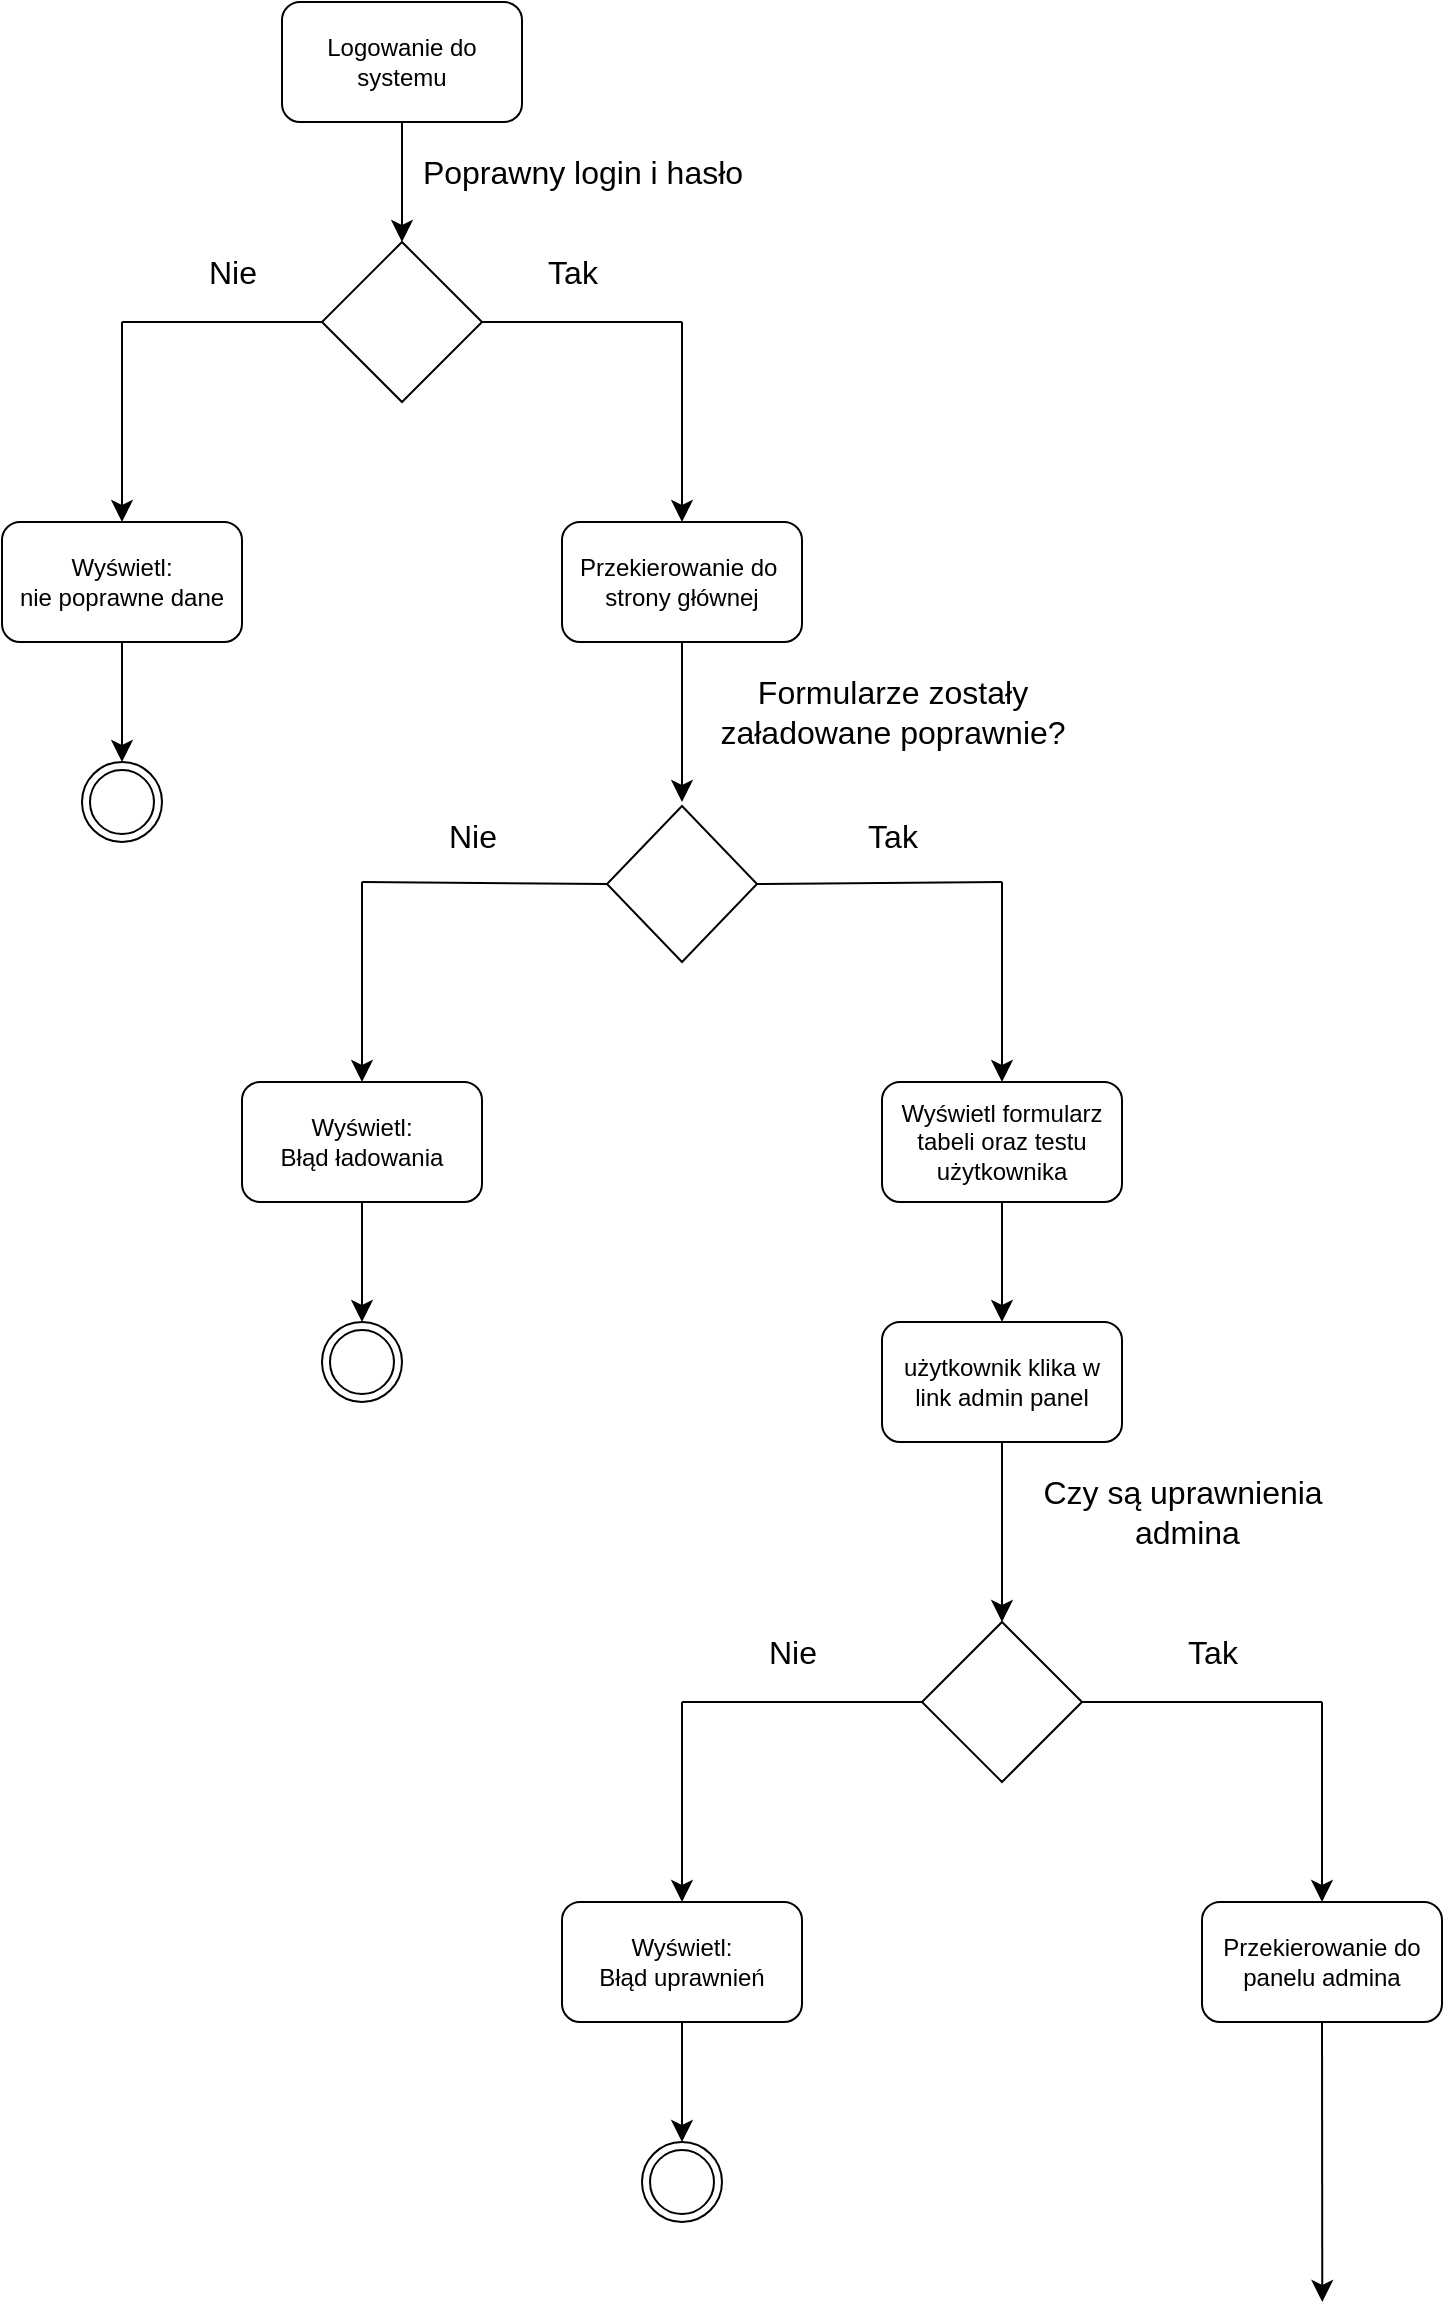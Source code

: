 <mxfile version="24.8.0">
  <diagram name="Strona-1" id="DCmV9VpIvqvDPdrRvZnc">
    <mxGraphModel dx="2228" dy="1300" grid="1" gridSize="10" guides="1" tooltips="1" connect="1" arrows="1" fold="1" page="1" pageScale="1" pageWidth="1169" pageHeight="1654" math="0" shadow="0">
      <root>
        <mxCell id="0" />
        <mxCell id="1" parent="0" />
        <mxCell id="mbberH21_pREZGGYshuY-7" style="edgeStyle=none;curved=1;rounded=0;orthogonalLoop=1;jettySize=auto;html=1;exitX=0.5;exitY=1;exitDx=0;exitDy=0;entryX=0.5;entryY=0;entryDx=0;entryDy=0;fontSize=12;startSize=8;endSize=8;" edge="1" parent="1" source="AOqb2BBZftlFT8lkI9-J-2" target="mbberH21_pREZGGYshuY-1">
          <mxGeometry relative="1" as="geometry" />
        </mxCell>
        <mxCell id="AOqb2BBZftlFT8lkI9-J-2" value="&lt;div style=&quot;&quot;&gt;Logowanie do systemu&lt;/div&gt;" style="rounded=1;whiteSpace=wrap;html=1;align=center;glass=0;shadow=0;" parent="1" vertex="1">
          <mxGeometry x="320" y="380" width="120" height="60" as="geometry" />
        </mxCell>
        <mxCell id="mbberH21_pREZGGYshuY-8" style="edgeStyle=none;curved=1;rounded=0;orthogonalLoop=1;jettySize=auto;html=1;exitX=1;exitY=0.5;exitDx=0;exitDy=0;fontSize=12;startSize=8;endSize=8;endArrow=none;endFill=0;" edge="1" parent="1" source="mbberH21_pREZGGYshuY-1">
          <mxGeometry relative="1" as="geometry">
            <mxPoint x="520" y="540" as="targetPoint" />
            <mxPoint x="430" y="539.5" as="sourcePoint" />
          </mxGeometry>
        </mxCell>
        <mxCell id="mbberH21_pREZGGYshuY-1" value="" style="rhombus;whiteSpace=wrap;html=1;" vertex="1" parent="1">
          <mxGeometry x="340" y="500" width="80" height="80" as="geometry" />
        </mxCell>
        <mxCell id="mbberH21_pREZGGYshuY-10" style="edgeStyle=none;curved=1;rounded=0;orthogonalLoop=1;jettySize=auto;html=1;fontSize=12;startSize=8;endSize=8;" edge="1" parent="1">
          <mxGeometry relative="1" as="geometry">
            <mxPoint x="520" y="640" as="targetPoint" />
            <mxPoint x="520" y="540" as="sourcePoint" />
          </mxGeometry>
        </mxCell>
        <mxCell id="mbberH21_pREZGGYshuY-11" style="edgeStyle=none;curved=1;rounded=0;orthogonalLoop=1;jettySize=auto;html=1;exitX=0;exitY=0.5;exitDx=0;exitDy=0;fontSize=12;startSize=8;endSize=8;endArrow=none;endFill=0;" edge="1" parent="1" source="mbberH21_pREZGGYshuY-1">
          <mxGeometry relative="1" as="geometry">
            <mxPoint x="240" y="540" as="targetPoint" />
            <mxPoint x="390" y="590" as="sourcePoint" />
          </mxGeometry>
        </mxCell>
        <mxCell id="mbberH21_pREZGGYshuY-12" style="edgeStyle=none;curved=1;rounded=0;orthogonalLoop=1;jettySize=auto;html=1;fontSize=12;startSize=8;endSize=8;" edge="1" parent="1">
          <mxGeometry relative="1" as="geometry">
            <mxPoint x="240" y="640" as="targetPoint" />
            <mxPoint x="240" y="540" as="sourcePoint" />
          </mxGeometry>
        </mxCell>
        <mxCell id="mbberH21_pREZGGYshuY-13" value="Poprawny login i hasło" style="text;html=1;align=center;verticalAlign=middle;resizable=0;points=[];autosize=1;strokeColor=none;fillColor=none;fontSize=16;" vertex="1" parent="1">
          <mxGeometry x="380" y="450" width="180" height="30" as="geometry" />
        </mxCell>
        <mxCell id="mbberH21_pREZGGYshuY-14" value="Tak" style="text;html=1;align=center;verticalAlign=middle;resizable=0;points=[];autosize=1;strokeColor=none;fillColor=none;fontSize=16;" vertex="1" parent="1">
          <mxGeometry x="440" y="500" width="50" height="30" as="geometry" />
        </mxCell>
        <mxCell id="mbberH21_pREZGGYshuY-15" value="Nie" style="text;html=1;align=center;verticalAlign=middle;resizable=0;points=[];autosize=1;strokeColor=none;fillColor=none;fontSize=16;" vertex="1" parent="1">
          <mxGeometry x="270" y="500" width="50" height="30" as="geometry" />
        </mxCell>
        <mxCell id="mbberH21_pREZGGYshuY-17" value="" style="ellipse;html=1;shape=endState;" vertex="1" parent="1">
          <mxGeometry x="220" y="760" width="40" height="40" as="geometry" />
        </mxCell>
        <mxCell id="mbberH21_pREZGGYshuY-22" style="edgeStyle=none;curved=1;rounded=0;orthogonalLoop=1;jettySize=auto;html=1;exitX=0.5;exitY=1;exitDx=0;exitDy=0;entryX=0.5;entryY=0;entryDx=0;entryDy=0;fontSize=12;startSize=8;endSize=8;" edge="1" parent="1" source="mbberH21_pREZGGYshuY-21" target="mbberH21_pREZGGYshuY-17">
          <mxGeometry relative="1" as="geometry" />
        </mxCell>
        <mxCell id="mbberH21_pREZGGYshuY-21" value="&lt;div style=&quot;&quot;&gt;Wyświetl:&lt;br&gt;nie poprawne dane&lt;br&gt;&lt;/div&gt;" style="rounded=1;whiteSpace=wrap;html=1;align=center;glass=0;shadow=0;" vertex="1" parent="1">
          <mxGeometry x="180" y="640" width="120" height="60" as="geometry" />
        </mxCell>
        <mxCell id="mbberH21_pREZGGYshuY-25" value="&lt;div style=&quot;&quot;&gt;Przekierowanie do&amp;nbsp;&lt;br&gt;strony głównej&lt;/div&gt;" style="rounded=1;whiteSpace=wrap;html=1;align=center;glass=0;shadow=0;" vertex="1" parent="1">
          <mxGeometry x="460" y="640" width="120" height="60" as="geometry" />
        </mxCell>
        <mxCell id="mbberH21_pREZGGYshuY-29" value="" style="edgeStyle=none;curved=1;rounded=0;orthogonalLoop=1;jettySize=auto;html=1;fontSize=12;startSize=8;endSize=8;exitX=0.5;exitY=1;exitDx=0;exitDy=0;" edge="1" parent="1" source="mbberH21_pREZGGYshuY-25">
          <mxGeometry relative="1" as="geometry">
            <mxPoint x="520" y="790" as="sourcePoint" />
            <mxPoint x="520" y="780" as="targetPoint" />
          </mxGeometry>
        </mxCell>
        <mxCell id="mbberH21_pREZGGYshuY-32" style="edgeStyle=none;curved=1;rounded=0;orthogonalLoop=1;jettySize=auto;html=1;exitX=1;exitY=0.5;exitDx=0;exitDy=0;fontSize=12;startSize=8;endSize=8;endArrow=none;endFill=0;" edge="1" parent="1" source="mbberH21_pREZGGYshuY-28">
          <mxGeometry relative="1" as="geometry">
            <mxPoint x="680" y="820" as="targetPoint" />
          </mxGeometry>
        </mxCell>
        <mxCell id="mbberH21_pREZGGYshuY-33" style="edgeStyle=none;curved=1;rounded=0;orthogonalLoop=1;jettySize=auto;html=1;exitX=0;exitY=0.5;exitDx=0;exitDy=0;fontSize=12;startSize=8;endSize=8;endArrow=none;endFill=0;" edge="1" parent="1" source="mbberH21_pREZGGYshuY-28">
          <mxGeometry relative="1" as="geometry">
            <mxPoint x="360" y="820" as="targetPoint" />
            <Array as="points">
              <mxPoint x="360" y="820" />
            </Array>
          </mxGeometry>
        </mxCell>
        <mxCell id="mbberH21_pREZGGYshuY-28" value="" style="rhombus;whiteSpace=wrap;html=1;" vertex="1" parent="1">
          <mxGeometry x="482.5" y="782" width="75" height="78" as="geometry" />
        </mxCell>
        <mxCell id="mbberH21_pREZGGYshuY-30" value="Formularze zostały &lt;br&gt;załadowane&amp;nbsp;&lt;span style=&quot;background-color: initial;&quot;&gt;poprawnie?&lt;/span&gt;" style="text;html=1;align=center;verticalAlign=middle;resizable=0;points=[];autosize=1;strokeColor=none;fillColor=none;fontSize=16;" vertex="1" parent="1">
          <mxGeometry x="530" y="710" width="190" height="50" as="geometry" />
        </mxCell>
        <mxCell id="mbberH21_pREZGGYshuY-34" value="Nie" style="text;html=1;align=center;verticalAlign=middle;resizable=0;points=[];autosize=1;strokeColor=none;fillColor=none;fontSize=16;" vertex="1" parent="1">
          <mxGeometry x="390" y="782" width="50" height="30" as="geometry" />
        </mxCell>
        <mxCell id="mbberH21_pREZGGYshuY-35" value="Tak" style="text;html=1;align=center;verticalAlign=middle;resizable=0;points=[];autosize=1;strokeColor=none;fillColor=none;fontSize=16;" vertex="1" parent="1">
          <mxGeometry x="600" y="782" width="50" height="30" as="geometry" />
        </mxCell>
        <mxCell id="mbberH21_pREZGGYshuY-37" style="edgeStyle=none;curved=1;rounded=0;orthogonalLoop=1;jettySize=auto;html=1;fontSize=12;startSize=8;endSize=8;endArrow=classic;endFill=1;entryX=0.5;entryY=0;entryDx=0;entryDy=0;" edge="1" parent="1" target="mbberH21_pREZGGYshuY-38">
          <mxGeometry relative="1" as="geometry">
            <mxPoint x="360" y="820" as="sourcePoint" />
            <mxPoint x="360" y="880" as="targetPoint" />
          </mxGeometry>
        </mxCell>
        <mxCell id="mbberH21_pREZGGYshuY-39" style="edgeStyle=none;curved=1;rounded=0;orthogonalLoop=1;jettySize=auto;html=1;exitX=0.5;exitY=1;exitDx=0;exitDy=0;fontSize=12;startSize=8;endSize=8;entryX=0.5;entryY=0;entryDx=0;entryDy=0;" edge="1" parent="1" source="mbberH21_pREZGGYshuY-38" target="mbberH21_pREZGGYshuY-40">
          <mxGeometry relative="1" as="geometry">
            <mxPoint x="360" y="1000" as="targetPoint" />
          </mxGeometry>
        </mxCell>
        <mxCell id="mbberH21_pREZGGYshuY-38" value="Wyświetl:&lt;div&gt;Błąd ładowania&lt;/div&gt;" style="rounded=1;whiteSpace=wrap;html=1;" vertex="1" parent="1">
          <mxGeometry x="300" y="920" width="120" height="60" as="geometry" />
        </mxCell>
        <mxCell id="mbberH21_pREZGGYshuY-40" value="" style="ellipse;html=1;shape=endState;" vertex="1" parent="1">
          <mxGeometry x="340" y="1040" width="40" height="40" as="geometry" />
        </mxCell>
        <mxCell id="mbberH21_pREZGGYshuY-41" style="edgeStyle=none;curved=1;rounded=0;orthogonalLoop=1;jettySize=auto;html=1;fontSize=12;startSize=8;endSize=8;endArrow=classic;endFill=1;entryX=0.5;entryY=0;entryDx=0;entryDy=0;" edge="1" parent="1" target="mbberH21_pREZGGYshuY-42">
          <mxGeometry relative="1" as="geometry">
            <mxPoint x="680" y="820" as="sourcePoint" />
            <mxPoint x="680" y="880" as="targetPoint" />
          </mxGeometry>
        </mxCell>
        <mxCell id="mbberH21_pREZGGYshuY-42" value="Wyświetl formularz tabeli oraz testu użytkownika" style="whiteSpace=wrap;html=1;rounded=1;" vertex="1" parent="1">
          <mxGeometry x="620" y="920" width="120" height="60" as="geometry" />
        </mxCell>
        <mxCell id="mbberH21_pREZGGYshuY-49" style="edgeStyle=none;curved=1;rounded=0;orthogonalLoop=1;jettySize=auto;html=1;exitX=0.5;exitY=1;exitDx=0;exitDy=0;fontSize=12;startSize=8;endSize=8;entryX=0.5;entryY=0;entryDx=0;entryDy=0;" edge="1" parent="1" source="mbberH21_pREZGGYshuY-44" target="mbberH21_pREZGGYshuY-50">
          <mxGeometry relative="1" as="geometry">
            <mxPoint x="680" y="1195" as="targetPoint" />
          </mxGeometry>
        </mxCell>
        <mxCell id="mbberH21_pREZGGYshuY-44" value="użytkownik klika w link admin panel" style="rounded=1;whiteSpace=wrap;html=1;rotation=0;" vertex="1" parent="1">
          <mxGeometry x="620" y="1040" width="120" height="60" as="geometry" />
        </mxCell>
        <mxCell id="mbberH21_pREZGGYshuY-45" style="edgeStyle=none;curved=1;rounded=0;orthogonalLoop=1;jettySize=auto;html=1;exitX=0.5;exitY=1;exitDx=0;exitDy=0;fontSize=12;startSize=8;endSize=8;entryX=0.5;entryY=0;entryDx=0;entryDy=0;" edge="1" parent="1" source="mbberH21_pREZGGYshuY-42" target="mbberH21_pREZGGYshuY-44">
          <mxGeometry relative="1" as="geometry">
            <mxPoint x="680" y="1000" as="targetPoint" />
            <mxPoint x="370" y="950" as="sourcePoint" />
          </mxGeometry>
        </mxCell>
        <mxCell id="mbberH21_pREZGGYshuY-50" value="" style="rhombus;whiteSpace=wrap;html=1;" vertex="1" parent="1">
          <mxGeometry x="640" y="1190" width="80" height="80" as="geometry" />
        </mxCell>
        <mxCell id="mbberH21_pREZGGYshuY-51" style="edgeStyle=none;curved=1;rounded=0;orthogonalLoop=1;jettySize=auto;html=1;fontSize=12;startSize=8;endSize=8;endArrow=none;endFill=0;" edge="1" parent="1">
          <mxGeometry relative="1" as="geometry">
            <mxPoint x="640" y="1230" as="targetPoint" />
            <mxPoint x="520" y="1230" as="sourcePoint" />
          </mxGeometry>
        </mxCell>
        <mxCell id="mbberH21_pREZGGYshuY-52" value="Nie" style="text;html=1;align=center;verticalAlign=middle;resizable=0;points=[];autosize=1;strokeColor=none;fillColor=none;fontSize=16;" vertex="1" parent="1">
          <mxGeometry x="550" y="1190" width="50" height="30" as="geometry" />
        </mxCell>
        <mxCell id="mbberH21_pREZGGYshuY-53" style="edgeStyle=none;curved=1;rounded=0;orthogonalLoop=1;jettySize=auto;html=1;fontSize=12;startSize=8;endSize=8;endArrow=none;endFill=0;" edge="1" parent="1">
          <mxGeometry relative="1" as="geometry">
            <mxPoint x="840" y="1230" as="targetPoint" />
            <mxPoint x="720" y="1230" as="sourcePoint" />
          </mxGeometry>
        </mxCell>
        <mxCell id="mbberH21_pREZGGYshuY-54" value="Tak" style="text;html=1;align=center;verticalAlign=middle;resizable=0;points=[];autosize=1;strokeColor=none;fillColor=none;fontSize=16;" vertex="1" parent="1">
          <mxGeometry x="760" y="1190" width="50" height="30" as="geometry" />
        </mxCell>
        <mxCell id="mbberH21_pREZGGYshuY-55" value="Czy są uprawnienia&lt;br&gt;&amp;nbsp;admina" style="text;html=1;align=center;verticalAlign=middle;resizable=0;points=[];autosize=1;strokeColor=none;fillColor=none;fontSize=16;" vertex="1" parent="1">
          <mxGeometry x="690" y="1110" width="160" height="50" as="geometry" />
        </mxCell>
        <mxCell id="mbberH21_pREZGGYshuY-56" style="edgeStyle=none;curved=1;rounded=0;orthogonalLoop=1;jettySize=auto;html=1;fontSize=12;startSize=8;endSize=8;endArrow=classic;endFill=1;entryX=0.5;entryY=0;entryDx=0;entryDy=0;" edge="1" parent="1" target="mbberH21_pREZGGYshuY-58">
          <mxGeometry relative="1" as="geometry">
            <mxPoint x="520" y="1230" as="sourcePoint" />
            <mxPoint x="520" y="1290" as="targetPoint" />
          </mxGeometry>
        </mxCell>
        <mxCell id="mbberH21_pREZGGYshuY-57" style="edgeStyle=none;curved=1;rounded=0;orthogonalLoop=1;jettySize=auto;html=1;exitX=0.5;exitY=1;exitDx=0;exitDy=0;fontSize=12;startSize=8;endSize=8;entryX=0.5;entryY=0;entryDx=0;entryDy=0;" edge="1" parent="1" source="mbberH21_pREZGGYshuY-58" target="mbberH21_pREZGGYshuY-59">
          <mxGeometry relative="1" as="geometry">
            <mxPoint x="520" y="1410" as="targetPoint" />
          </mxGeometry>
        </mxCell>
        <mxCell id="mbberH21_pREZGGYshuY-58" value="Wyświetl:&lt;div&gt;Błąd uprawnień&lt;/div&gt;" style="rounded=1;whiteSpace=wrap;html=1;" vertex="1" parent="1">
          <mxGeometry x="460" y="1330" width="120" height="60" as="geometry" />
        </mxCell>
        <mxCell id="mbberH21_pREZGGYshuY-59" value="" style="ellipse;html=1;shape=endState;" vertex="1" parent="1">
          <mxGeometry x="500" y="1450" width="40" height="40" as="geometry" />
        </mxCell>
        <mxCell id="mbberH21_pREZGGYshuY-60" style="edgeStyle=none;curved=1;rounded=0;orthogonalLoop=1;jettySize=auto;html=1;fontSize=12;startSize=8;endSize=8;endArrow=classic;endFill=1;entryX=0.5;entryY=0;entryDx=0;entryDy=0;" edge="1" parent="1">
          <mxGeometry relative="1" as="geometry">
            <mxPoint x="840" y="1230" as="sourcePoint" />
            <mxPoint x="840" y="1330" as="targetPoint" />
          </mxGeometry>
        </mxCell>
        <mxCell id="mbberH21_pREZGGYshuY-62" style="edgeStyle=none;curved=1;rounded=0;orthogonalLoop=1;jettySize=auto;html=1;exitX=0.5;exitY=1;exitDx=0;exitDy=0;fontSize=12;startSize=8;endSize=8;" edge="1" parent="1" source="mbberH21_pREZGGYshuY-61">
          <mxGeometry relative="1" as="geometry">
            <mxPoint x="840.143" y="1530" as="targetPoint" />
          </mxGeometry>
        </mxCell>
        <mxCell id="mbberH21_pREZGGYshuY-61" value="Przekierowanie do panelu admina" style="rounded=1;whiteSpace=wrap;html=1;" vertex="1" parent="1">
          <mxGeometry x="780" y="1330" width="120" height="60" as="geometry" />
        </mxCell>
      </root>
    </mxGraphModel>
  </diagram>
</mxfile>
